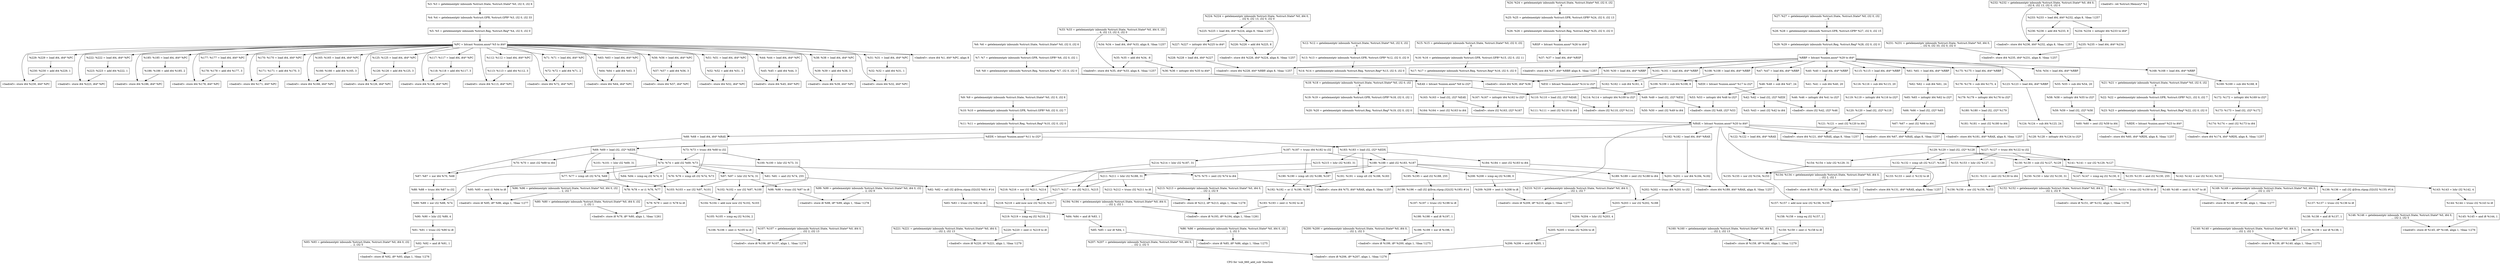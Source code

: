 digraph "CFG for 'sub_660_add_sub' function" {
	label="CFG for 'sub_660_add_sub' function";

	Node0x55a4aff61e18 [shape=record,label="{%3:  %3 = getelementptr inbounds %struct.State, %struct.State* %0, i32 0, i32 6}"];
	Node0x55a4aff61e18 -> Node0x55a4aff61eb8;
	Node0x55a4aff61eb8 [shape=record,label="{%4:  %4 = getelementptr inbounds %struct.GPR, %struct.GPR* %3, i32 0, i32 33}"];
	Node0x55a4aff61eb8 -> Node0x55a4aff61fa8;
	Node0x55a4aff61fa8 [shape=record,label="{%5:  %5 = getelementptr inbounds %struct.Reg, %struct.Reg* %4, i32 0, i32 0}"];
	Node0x55a4aff61fa8 -> Node0x55a4aff61d88;
	Node0x55a4aff61d88 [shape=record,label="{  %PC = bitcast %union.anon* %5 to i64*}"];
	Node0x55a4aff61d88 -> Node0x55a4aff76820;
	Node0x55a4aff61d88 -> Node0x55a4aff76728;
	Node0x55a4aff61d88 -> Node0x55a4aff76330;
	Node0x55a4aff61d88 -> Node0x55a4aff76238;
	Node0x55a4aff61d88 -> Node0x55a4aff74790;
	Node0x55a4aff61d88 -> Node0x55a4aff74698;
	Node0x55a4aff61d88 -> Node0x55a4aff74370;
	Node0x55a4aff61d88 -> Node0x55a4aff74278;
	Node0x55a4aff61d88 -> Node0x55a4aff73f90;
	Node0x55a4aff61d88 -> Node0x55a4aff73e98;
	Node0x55a4aff61d88 -> Node0x55a4aff73c70;
	Node0x55a4aff61d88 -> Node0x55a4aff73b78;
	Node0x55a4aff61d88 -> Node0x55a4aff72020;
	Node0x55a4aff61d88 -> Node0x55a4aff71f28;
	Node0x55a4aff61d88 -> Node0x55a4aff71be0;
	Node0x55a4aff61d88 -> Node0x55a4aff71ae8;
	Node0x55a4aff61d88 -> Node0x55a4aff718c0;
	Node0x55a4aff61d88 -> Node0x55a4aff717c8;
	Node0x55a4aff61d88 -> Node0x55a4aff6fff0;
	Node0x55a4aff61d88 -> Node0x55a4aff6fef8;
	Node0x55a4aff61d88 -> Node0x55a4aff6e500;
	Node0x55a4aff61d88 -> Node0x55a4aff6f8c8;
	Node0x55a4aff61d88 -> Node0x55a4aff6f5e0;
	Node0x55a4aff61d88 -> Node0x55a4aff6f4e8;
	Node0x55a4aff61d88 -> Node0x55a4aff6f2c0;
	Node0x55a4aff61d88 -> Node0x55a4aff6f1c8;
	Node0x55a4aff61d88 -> Node0x55a4aff6eea0;
	Node0x55a4aff61d88 -> Node0x55a4aff6eda8;
	Node0x55a4aff61d88 -> Node0x55a4aff6eb20;
	Node0x55a4aff61d88 -> Node0x55a4aff6ea28;
	Node0x55a4aff61d88 -> Node0x55a4aff6d8f0;
	Node0x55a4aff61d88 -> Node0x55a4aff6e408;
	Node0x55a4aff61d88 -> Node0x55a4aff62030;
	Node0x55a4aff62030 [shape=record,label="{\<badref\>:  store i64 %1, i64* %PC, align 8}"];
	Node0x55a4aff620c8 [shape=record,label="{%6:  %6 = getelementptr inbounds %struct.State, %struct.State* %0, i32 0, i32 6}"];
	Node0x55a4aff620c8 -> Node0x55a4aff62168;
	Node0x55a4aff62168 [shape=record,label="{%7:  %7 = getelementptr inbounds %struct.GPR, %struct.GPR* %6, i32 0, i32 1}"];
	Node0x55a4aff62168 -> Node0x55a4aff62208;
	Node0x55a4aff62208 [shape=record,label="{%8:  %8 = getelementptr inbounds %struct.Reg, %struct.Reg* %7, i32 0, i32 0}"];
	Node0x55a4aff62208 -> Node0x55a4aff62308;
	Node0x55a4aff62308 [shape=record,label="{  %EAX = bitcast %union.anon* %8 to i32*}"];
	Node0x55a4aff62308 -> Node0x55a4aff73ab8;
	Node0x55a4aff62308 -> Node0x55a4aff71708;
	Node0x55a4aff62398 [shape=record,label="{%9:  %9 = getelementptr inbounds %struct.State, %struct.State* %0, i32 0, i32 6}"];
	Node0x55a4aff62398 -> Node0x55a4aff62438;
	Node0x55a4aff62438 [shape=record,label="{%10:  %10 = getelementptr inbounds %struct.GPR, %struct.GPR* %9, i32 0, i32 7}"];
	Node0x55a4aff62438 -> Node0x55a4aff624d8;
	Node0x55a4aff624d8 [shape=record,label="{%11:  %11 = getelementptr inbounds %struct.Reg, %struct.Reg* %10, i32 0, i32 0}"];
	Node0x55a4aff624d8 -> Node0x55a4aff62548;
	Node0x55a4aff62548 [shape=record,label="{  %EDX = bitcast %union.anon* %11 to i32*}"];
	Node0x55a4aff62548 -> Node0x55a4aff745d8;
	Node0x55a4aff62548 -> Node0x55a4aff6fe38;
	Node0x55a4aff625f8 [shape=record,label="{%12:  %12 = getelementptr inbounds %struct.State, %struct.State* %0, i32 0, i32\l... 6}"];
	Node0x55a4aff625f8 -> Node0x55a4aff62698;
	Node0x55a4aff62698 [shape=record,label="{%13:  %13 = getelementptr inbounds %struct.GPR, %struct.GPR* %12, i32 0, i32 9}"];
	Node0x55a4aff62698 -> Node0x55a4aff62738;
	Node0x55a4aff62738 [shape=record,label="{%14:  %14 = getelementptr inbounds %struct.Reg, %struct.Reg* %13, i32 0, i32 0}"];
	Node0x55a4aff62738 -> Node0x55a4aff627a8;
	Node0x55a4aff627a8 [shape=record,label="{  %ESI = bitcast %union.anon* %14 to i32*}"];
	Node0x55a4aff627a8 -> Node0x55a4aff6f108;
	Node0x55a4aff62858 [shape=record,label="{%15:  %15 = getelementptr inbounds %struct.State, %struct.State* %0, i32 0, i32\l... 6}"];
	Node0x55a4aff62858 -> Node0x55a4aff628f8;
	Node0x55a4aff628f8 [shape=record,label="{%16:  %16 = getelementptr inbounds %struct.GPR, %struct.GPR* %15, i32 0, i32 11}"];
	Node0x55a4aff628f8 -> Node0x55a4aff6da18;
	Node0x55a4aff6da18 [shape=record,label="{%17:  %17 = getelementptr inbounds %struct.Reg, %struct.Reg* %16, i32 0, i32 0}"];
	Node0x55a4aff6da18 -> Node0x55a4aff62968;
	Node0x55a4aff62968 [shape=record,label="{  %EDI = bitcast %union.anon* %17 to i32*}"];
	Node0x55a4aff62968 -> Node0x55a4aff6ece8;
	Node0x55a4aff6dab8 [shape=record,label="{%18:  %18 = getelementptr inbounds %struct.State, %struct.State* %0, i32 0, i32\l... 6}"];
	Node0x55a4aff6dab8 -> Node0x55a4aff6db58;
	Node0x55a4aff6db58 [shape=record,label="{%19:  %19 = getelementptr inbounds %struct.GPR, %struct.GPR* %18, i32 0, i32 1}"];
	Node0x55a4aff6db58 -> Node0x55a4aff6dbf8;
	Node0x55a4aff6dbf8 [shape=record,label="{%20:  %20 = getelementptr inbounds %struct.Reg, %struct.Reg* %19, i32 0, i32 0}"];
	Node0x55a4aff6dbf8 -> Node0x55a4aff62298;
	Node0x55a4aff62298 [shape=record,label="{  %RAX = bitcast %union.anon* %20 to i64*}"];
	Node0x55a4aff62298 -> Node0x55a4aff74950;
	Node0x55a4aff62298 -> Node0x55a4aff74578;
	Node0x55a4aff62298 -> Node0x55a4aff74510;
	Node0x55a4aff62298 -> Node0x55a4aff6fb00;
	Node0x55a4aff62298 -> Node0x55a4aff71de8;
	Node0x55a4aff62298 -> Node0x55a4aff71d80;
	Node0x55a4aff62298 -> Node0x55a4aff701b0;
	Node0x55a4aff62298 -> Node0x55a4aff6e688;
	Node0x55a4aff62298 -> Node0x55a4aff6fdd0;
	Node0x55a4aff6dcb8 [shape=record,label="{%21:  %21 = getelementptr inbounds %struct.State, %struct.State* %0, i32 0, i32\l... 6}"];
	Node0x55a4aff6dcb8 -> Node0x55a4aff6dd58;
	Node0x55a4aff6dd58 [shape=record,label="{%22:  %22 = getelementptr inbounds %struct.GPR, %struct.GPR* %21, i32 0, i32 7}"];
	Node0x55a4aff6dd58 -> Node0x55a4aff6ddf8;
	Node0x55a4aff6ddf8 [shape=record,label="{%23:  %23 = getelementptr inbounds %struct.Reg, %struct.Reg* %22, i32 0, i32 0}"];
	Node0x55a4aff6ddf8 -> Node0x55a4aff6de68;
	Node0x55a4aff6de68 [shape=record,label="{  %RDX = bitcast %union.anon* %23 to i64*}"];
	Node0x55a4aff6de68 -> Node0x55a4aff74130;
	Node0x55a4aff6de68 -> Node0x55a4aff6f780;
	Node0x55a4aff6df18 [shape=record,label="{%24:  %24 = getelementptr inbounds %struct.State, %struct.State* %0, i32 0, i32\l... 6}"];
	Node0x55a4aff6df18 -> Node0x55a4aff6dfb8;
	Node0x55a4aff6dfb8 [shape=record,label="{%25:  %25 = getelementptr inbounds %struct.GPR, %struct.GPR* %24, i32 0, i32 13}"];
	Node0x55a4aff6dfb8 -> Node0x55a4aff6e058;
	Node0x55a4aff6e058 [shape=record,label="{%26:  %26 = getelementptr inbounds %struct.Reg, %struct.Reg* %25, i32 0, i32 0}"];
	Node0x55a4aff6e058 -> Node0x55a4aff6e0c8;
	Node0x55a4aff6e0c8 [shape=record,label="{  %RSP = bitcast %union.anon* %26 to i64*}"];
	Node0x55a4aff6e0c8 -> Node0x55a4aff6e9c8;
	Node0x55a4aff6e178 [shape=record,label="{%27:  %27 = getelementptr inbounds %struct.State, %struct.State* %0, i32 0, i32\l... 6}"];
	Node0x55a4aff6e178 -> Node0x55a4aff6e218;
	Node0x55a4aff6e218 [shape=record,label="{%28:  %28 = getelementptr inbounds %struct.GPR, %struct.GPR* %27, i32 0, i32 15}"];
	Node0x55a4aff6e218 -> Node0x55a4aff6e2b8;
	Node0x55a4aff6e2b8 [shape=record,label="{%29:  %29 = getelementptr inbounds %struct.Reg, %struct.Reg* %28, i32 0, i32 0}"];
	Node0x55a4aff6e2b8 -> Node0x55a4aff6e328;
	Node0x55a4aff6e328 [shape=record,label="{  %RBP = bitcast %union.anon* %29 to i64*}"];
	Node0x55a4aff6e328 -> Node0x55a4aff76640;
	Node0x55a4aff6e328 -> Node0x55a4aff74198;
	Node0x55a4aff6e328 -> Node0x55a4aff73db8;
	Node0x55a4aff6e328 -> Node0x55a4aff739d8;
	Node0x55a4aff6e328 -> Node0x55a4aff71e48;
	Node0x55a4aff6e328 -> Node0x55a4aff71a08;
	Node0x55a4aff6e328 -> Node0x55a4aff71628;
	Node0x55a4aff6e328 -> Node0x55a4aff6f7e8;
	Node0x55a4aff6e328 -> Node0x55a4aff6f408;
	Node0x55a4aff6e328 -> Node0x55a4aff6efe8;
	Node0x55a4aff6e328 -> Node0x55a4aff6ec08;
	Node0x55a4aff6e328 -> Node0x55a4aff6eba0;
	Node0x55a4aff6e328 -> Node0x55a4aff6e3a8;
	Node0x55a4aff6e3a8 [shape=record,label="{%30:  %30 = load i64, i64* %RBP}"];
	Node0x55a4aff6e3a8 -> Node0x55a4aff6e8e0;
	Node0x55a4aff6e408 [shape=record,label="{%31:  %31 = load i64, i64* %PC}"];
	Node0x55a4aff6e408 -> Node0x55a4aff6e480;
	Node0x55a4aff6e480 [shape=record,label="{%32:  %32 = add i64 %31, 1}"];
	Node0x55a4aff6e480 -> Node0x55a4aff6d8f0;
	Node0x55a4aff6d8f0 [shape=record,label="{\<badref\>:  store i64 %32, i64* %PC}"];
	Node0x55a4aff6e770 [shape=record,label="{%33:  %33 = getelementptr inbounds %struct.State, %struct.State* %0, i64 0, i32\l... 6, i32 13, i32 0, i32 0}"];
	Node0x55a4aff6e770 -> Node0x55a4aff6e960;
	Node0x55a4aff6e770 -> Node0x55a4aff6d958;
	Node0x55a4aff6d958 [shape=record,label="{%34:  %34 = load i64, i64* %33, align 8, !tbaa !1257}"];
	Node0x55a4aff6d958 -> Node0x55a4aff6e800;
	Node0x55a4aff6e800 [shape=record,label="{%35:  %35 = add i64 %34, -8}"];
	Node0x55a4aff6e800 -> Node0x55a4aff6e960;
	Node0x55a4aff6e800 -> Node0x55a4aff6e868;
	Node0x55a4aff6e868 [shape=record,label="{%36:  %36 = inttoptr i64 %35 to i64*}"];
	Node0x55a4aff6e868 -> Node0x55a4aff6e8e0;
	Node0x55a4aff6e8e0 [shape=record,label="{\<badref\>:  store i64 %30, i64* %36}"];
	Node0x55a4aff6e960 [shape=record,label="{\<badref\>:  store i64 %35, i64* %33, align 8, !tbaa !1257}"];
	Node0x55a4aff6e9c8 [shape=record,label="{%37:  %37 = load i64, i64* %RSP}"];
	Node0x55a4aff6e9c8 -> Node0x55a4aff6eba0;
	Node0x55a4aff6ea28 [shape=record,label="{%38:  %38 = load i64, i64* %PC}"];
	Node0x55a4aff6ea28 -> Node0x55a4aff6eaa0;
	Node0x55a4aff6eaa0 [shape=record,label="{%39:  %39 = add i64 %38, 3}"];
	Node0x55a4aff6eaa0 -> Node0x55a4aff6eb20;
	Node0x55a4aff6eb20 [shape=record,label="{\<badref\>:  store i64 %39, i64* %PC}"];
	Node0x55a4aff6eba0 [shape=record,label="{\<badref\>:  store i64 %37, i64* %RBP, align 8, !tbaa !1257}"];
	Node0x55a4aff6ec08 [shape=record,label="{%40:  %40 = load i64, i64* %RBP}"];
	Node0x55a4aff6ec08 -> Node0x55a4aff6ec80;
	Node0x55a4aff6ec80 [shape=record,label="{%41:  %41 = sub i64 %40, 20}"];
	Node0x55a4aff6ec80 -> Node0x55a4aff6ef08;
	Node0x55a4aff6ece8 [shape=record,label="{%42:  %42 = load i32, i32* %EDI}"];
	Node0x55a4aff6ece8 -> Node0x55a4aff6ef80;
	Node0x55a4aff6ece8 -> Node0x55a4aff6ed48;
	Node0x55a4aff6ed48 [shape=record,label="{%43:  %43 = zext i32 %42 to i64}"];
	Node0x55a4aff6eda8 [shape=record,label="{%44:  %44 = load i64, i64* %PC}"];
	Node0x55a4aff6eda8 -> Node0x55a4aff6ee20;
	Node0x55a4aff6ee20 [shape=record,label="{%45:  %45 = add i64 %44, 3}"];
	Node0x55a4aff6ee20 -> Node0x55a4aff6eea0;
	Node0x55a4aff6eea0 [shape=record,label="{\<badref\>:  store i64 %45, i64* %PC}"];
	Node0x55a4aff6ef08 [shape=record,label="{%46:  %46 = inttoptr i64 %41 to i32*}"];
	Node0x55a4aff6ef08 -> Node0x55a4aff6ef80;
	Node0x55a4aff6ef80 [shape=record,label="{\<badref\>:  store i32 %42, i32* %46}"];
	Node0x55a4aff6efe8 [shape=record,label="{%47:  %47 = load i64, i64* %RBP}"];
	Node0x55a4aff6efe8 -> Node0x55a4aff6f0a0;
	Node0x55a4aff6f0a0 [shape=record,label="{%48:  %48 = sub i64 %47, 24}"];
	Node0x55a4aff6f0a0 -> Node0x55a4aff6f328;
	Node0x55a4aff6f108 [shape=record,label="{%49:  %49 = load i32, i32* %ESI}"];
	Node0x55a4aff6f108 -> Node0x55a4aff6f3a0;
	Node0x55a4aff6f108 -> Node0x55a4aff6f168;
	Node0x55a4aff6f168 [shape=record,label="{%50:  %50 = zext i32 %49 to i64}"];
	Node0x55a4aff6f1c8 [shape=record,label="{%51:  %51 = load i64, i64* %PC}"];
	Node0x55a4aff6f1c8 -> Node0x55a4aff6f240;
	Node0x55a4aff6f240 [shape=record,label="{%52:  %52 = add i64 %51, 3}"];
	Node0x55a4aff6f240 -> Node0x55a4aff6f2c0;
	Node0x55a4aff6f2c0 [shape=record,label="{\<badref\>:  store i64 %52, i64* %PC}"];
	Node0x55a4aff6f328 [shape=record,label="{%53:  %53 = inttoptr i64 %48 to i32*}"];
	Node0x55a4aff6f328 -> Node0x55a4aff6f3a0;
	Node0x55a4aff6f3a0 [shape=record,label="{\<badref\>:  store i32 %49, i32* %53}"];
	Node0x55a4aff6f408 [shape=record,label="{%54:  %54 = load i64, i64* %RBP}"];
	Node0x55a4aff6f408 -> Node0x55a4aff6f480;
	Node0x55a4aff6f480 [shape=record,label="{%55:  %55 = sub i64 %54, 20}"];
	Node0x55a4aff6f480 -> Node0x55a4aff6f648;
	Node0x55a4aff6f4e8 [shape=record,label="{%56:  %56 = load i64, i64* %PC}"];
	Node0x55a4aff6f4e8 -> Node0x55a4aff6f560;
	Node0x55a4aff6f560 [shape=record,label="{%57:  %57 = add i64 %56, 3}"];
	Node0x55a4aff6f560 -> Node0x55a4aff6f5e0;
	Node0x55a4aff6f5e0 [shape=record,label="{\<badref\>:  store i64 %57, i64* %PC}"];
	Node0x55a4aff6f648 [shape=record,label="{%58:  %58 = inttoptr i64 %55 to i32*}"];
	Node0x55a4aff6f648 -> Node0x55a4aff6f6a8;
	Node0x55a4aff6f6a8 [shape=record,label="{%59:  %59 = load i32, i32* %58}"];
	Node0x55a4aff6f6a8 -> Node0x55a4aff6f708;
	Node0x55a4aff6f708 [shape=record,label="{%60:  %60 = zext i32 %59 to i64}"];
	Node0x55a4aff6f708 -> Node0x55a4aff6f780;
	Node0x55a4aff6f780 [shape=record,label="{\<badref\>:  store i64 %60, i64* %RDX, align 8, !tbaa !1257}"];
	Node0x55a4aff6f7e8 [shape=record,label="{%61:  %61 = load i64, i64* %RBP}"];
	Node0x55a4aff6f7e8 -> Node0x55a4aff6f860;
	Node0x55a4aff6f860 [shape=record,label="{%62:  %62 = sub i64 %61, 24}"];
	Node0x55a4aff6f860 -> Node0x55a4aff6e568;
	Node0x55a4aff6f8c8 [shape=record,label="{%63:  %63 = load i64, i64* %PC}"];
	Node0x55a4aff6f8c8 -> Node0x55a4aff6f940;
	Node0x55a4aff6f940 [shape=record,label="{%64:  %64 = add i64 %63, 3}"];
	Node0x55a4aff6f940 -> Node0x55a4aff6e500;
	Node0x55a4aff6e500 [shape=record,label="{\<badref\>:  store i64 %64, i64* %PC}"];
	Node0x55a4aff6e568 [shape=record,label="{%65:  %65 = inttoptr i64 %62 to i32*}"];
	Node0x55a4aff6e568 -> Node0x55a4aff6e5c8;
	Node0x55a4aff6e5c8 [shape=record,label="{%66:  %66 = load i32, i32* %65}"];
	Node0x55a4aff6e5c8 -> Node0x55a4aff6e628;
	Node0x55a4aff6e628 [shape=record,label="{%67:  %67 = zext i32 %66 to i64}"];
	Node0x55a4aff6e628 -> Node0x55a4aff6fdd0;
	Node0x55a4aff6fdd0 [shape=record,label="{\<badref\>:  store i64 %67, i64* %RAX, align 8, !tbaa !1257}"];
	Node0x55a4aff6e688 [shape=record,label="{%68:  %68 = load i64, i64* %RAX}"];
	Node0x55a4aff6e688 -> Node0x55a4aff70920;
	Node0x55a4aff6e688 -> Node0x55a4aff70058;
	Node0x55a4aff6fe38 [shape=record,label="{%69:  %69 = load i32, i32* %EDX}"];
	Node0x55a4aff6fe38 -> Node0x55a4aff71220;
	Node0x55a4aff6fe38 -> Node0x55a4aff702b0;
	Node0x55a4aff6fe38 -> Node0x55a4aff700d0;
	Node0x55a4aff6fe38 -> Node0x55a4aff6fe98;
	Node0x55a4aff6fe98 [shape=record,label="{%70:  %70 = zext i32 %69 to i64}"];
	Node0x55a4aff6fe98 -> Node0x55a4aff70920;
	Node0x55a4aff6fef8 [shape=record,label="{%71:  %71 = load i64, i64* %PC}"];
	Node0x55a4aff6fef8 -> Node0x55a4aff6ff70;
	Node0x55a4aff6ff70 [shape=record,label="{%72:  %72 = add i64 %71, 2}"];
	Node0x55a4aff6ff70 -> Node0x55a4aff6fff0;
	Node0x55a4aff6fff0 [shape=record,label="{\<badref\>:  store i64 %72, i64* %PC}"];
	Node0x55a4aff70058 [shape=record,label="{%73:  %73 = trunc i64 %68 to i32}"];
	Node0x55a4aff70058 -> Node0x55a4aff711a0;
	Node0x55a4aff70058 -> Node0x55a4aff70230;
	Node0x55a4aff70058 -> Node0x55a4aff700d0;
	Node0x55a4aff700d0 [shape=record,label="{%74:  %74 = add i32 %69, %73}"];
	Node0x55a4aff700d0 -> Node0x55a4aff70f80;
	Node0x55a4aff700d0 -> Node0x55a4aff70d60;
	Node0x55a4aff700d0 -> Node0x55a4aff70a00;
	Node0x55a4aff700d0 -> Node0x55a4aff70550;
	Node0x55a4aff700d0 -> Node0x55a4aff702b0;
	Node0x55a4aff700d0 -> Node0x55a4aff70230;
	Node0x55a4aff700d0 -> Node0x55a4aff70138;
	Node0x55a4aff70138 [shape=record,label="{%75:  %75 = zext i32 %74 to i64}"];
	Node0x55a4aff70138 -> Node0x55a4aff701b0;
	Node0x55a4aff701b0 [shape=record,label="{\<badref\>:  store i64 %75, i64* %RAX, align 8, !tbaa !1257}"];
	Node0x55a4aff70230 [shape=record,label="{%76:  %76 = icmp ult i32 %74, %73}"];
	Node0x55a4aff70230 -> Node0x55a4aff70330;
	Node0x55a4aff702b0 [shape=record,label="{%77:  %77 = icmp ult i32 %74, %69}"];
	Node0x55a4aff702b0 -> Node0x55a4aff70330;
	Node0x55a4aff70330 [shape=record,label="{%78:  %78 = or i1 %76, %77}"];
	Node0x55a4aff70330 -> Node0x55a4aff70398;
	Node0x55a4aff70398 [shape=record,label="{%79:  %79 = zext i1 %78 to i8}"];
	Node0x55a4aff70398 -> Node0x55a4aff704d0;
	Node0x55a4aff70440 [shape=record,label="{%80:  %80 = getelementptr inbounds %struct.State, %struct.State* %0, i64 0, i32\l... 2, i32 1}"];
	Node0x55a4aff70440 -> Node0x55a4aff704d0;
	Node0x55a4aff704d0 [shape=record,label="{\<badref\>:  store i8 %79, i8* %80, align 1, !tbaa !1261}"];
	Node0x55a4aff70550 [shape=record,label="{%81:  %81 = and i32 %74, 255}"];
	Node0x55a4aff70550 -> Node0x55a4aff705d0;
	Node0x55a4aff705d0 [shape=record,label="{%82:  %82 = call i32 @llvm.ctpop.i32(i32 %81) #14}"];
	Node0x55a4aff705d0 -> Node0x55a4aff70668;
	Node0x55a4aff70668 [shape=record,label="{%83:  %83 = trunc i32 %82 to i8}"];
	Node0x55a4aff70668 -> Node0x55a4aff706e0;
	Node0x55a4aff706e0 [shape=record,label="{%84:  %84 = and i8 %83, 1}"];
	Node0x55a4aff706e0 -> Node0x55a4aff70760;
	Node0x55a4aff70760 [shape=record,label="{%85:  %85 = xor i8 %84, 1}"];
	Node0x55a4aff70760 -> Node0x55a4aff708a0;
	Node0x55a4aff70810 [shape=record,label="{%86:  %86 = getelementptr inbounds %struct.State, %struct.State* %0, i64 0, i32\l... 2, i32 3}"];
	Node0x55a4aff70810 -> Node0x55a4aff708a0;
	Node0x55a4aff708a0 [shape=record,label="{\<badref\>:  store i8 %85, i8* %86, align 1, !tbaa !1275}"];
	Node0x55a4aff70920 [shape=record,label="{%87:  %87 = xor i64 %70, %68}"];
	Node0x55a4aff70920 -> Node0x55a4aff70988;
	Node0x55a4aff70988 [shape=record,label="{%88:  %88 = trunc i64 %87 to i32}"];
	Node0x55a4aff70988 -> Node0x55a4aff70a00;
	Node0x55a4aff70a00 [shape=record,label="{%89:  %89 = xor i32 %88, %74}"];
	Node0x55a4aff70a00 -> Node0x55a4aff70ac0;
	Node0x55a4aff70ac0 [shape=record,label="{%90:  %90 = lshr i32 %89, 4}"];
	Node0x55a4aff70ac0 -> Node0x55a4aff70b28;
	Node0x55a4aff70b28 [shape=record,label="{%91:  %91 = trunc i32 %90 to i8}"];
	Node0x55a4aff70b28 -> Node0x55a4aff70ba0;
	Node0x55a4aff70ba0 [shape=record,label="{%92:  %92 = and i8 %91, 1}"];
	Node0x55a4aff70ba0 -> Node0x55a4aff70ce0;
	Node0x55a4aff70c50 [shape=record,label="{%93:  %93 = getelementptr inbounds %struct.State, %struct.State* %0, i64 0, i32\l... 2, i32 5}"];
	Node0x55a4aff70c50 -> Node0x55a4aff70ce0;
	Node0x55a4aff70ce0 [shape=record,label="{\<badref\>:  store i8 %92, i8* %93, align 1, !tbaa !1276}"];
	Node0x55a4aff70d60 [shape=record,label="{%94:  %94 = icmp eq i32 %74, 0}"];
	Node0x55a4aff70d60 -> Node0x55a4aff70dc8;
	Node0x55a4aff70dc8 [shape=record,label="{%95:  %95 = zext i1 %94 to i8}"];
	Node0x55a4aff70dc8 -> Node0x55a4aff70f00;
	Node0x55a4aff70e70 [shape=record,label="{%96:  %96 = getelementptr inbounds %struct.State, %struct.State* %0, i64 0, i32\l... 2, i32 7}"];
	Node0x55a4aff70e70 -> Node0x55a4aff70f00;
	Node0x55a4aff70f00 [shape=record,label="{\<badref\>:  store i8 %95, i8* %96, align 1, !tbaa !1277}"];
	Node0x55a4aff70f80 [shape=record,label="{%97:  %97 = lshr i32 %74, 31}"];
	Node0x55a4aff70f80 -> Node0x55a4aff71320;
	Node0x55a4aff70f80 -> Node0x55a4aff712a0;
	Node0x55a4aff70f80 -> Node0x55a4aff70fe8;
	Node0x55a4aff70fe8 [shape=record,label="{%98:  %98 = trunc i32 %97 to i8}"];
	Node0x55a4aff70fe8 -> Node0x55a4aff71120;
	Node0x55a4aff71090 [shape=record,label="{%99:  %99 = getelementptr inbounds %struct.State, %struct.State* %0, i64 0, i32\l... 2, i32 9}"];
	Node0x55a4aff71090 -> Node0x55a4aff71120;
	Node0x55a4aff71120 [shape=record,label="{\<badref\>:  store i8 %98, i8* %99, align 1, !tbaa !1278}"];
	Node0x55a4aff711a0 [shape=record,label="{%100:  %100 = lshr i32 %73, 31}"];
	Node0x55a4aff711a0 -> Node0x55a4aff712a0;
	Node0x55a4aff71220 [shape=record,label="{%101:  %101 = lshr i32 %69, 31}"];
	Node0x55a4aff71220 -> Node0x55a4aff71320;
	Node0x55a4aff712a0 [shape=record,label="{%102:  %102 = xor i32 %97, %100}"];
	Node0x55a4aff712a0 -> Node0x55a4aff713a0;
	Node0x55a4aff71320 [shape=record,label="{%103:  %103 = xor i32 %97, %101}"];
	Node0x55a4aff71320 -> Node0x55a4aff713a0;
	Node0x55a4aff713a0 [shape=record,label="{%104:  %104 = add nuw nsw i32 %102, %103}"];
	Node0x55a4aff713a0 -> Node0x55a4aff71420;
	Node0x55a4aff71420 [shape=record,label="{%105:  %105 = icmp eq i32 %104, 2}"];
	Node0x55a4aff71420 -> Node0x55a4aff71488;
	Node0x55a4aff71488 [shape=record,label="{%106:  %106 = zext i1 %105 to i8}"];
	Node0x55a4aff71488 -> Node0x55a4aff715c0;
	Node0x55a4aff71530 [shape=record,label="{%107:  %107 = getelementptr inbounds %struct.State, %struct.State* %0, i64 0,\l... i32 2, i32 13}"];
	Node0x55a4aff71530 -> Node0x55a4aff715c0;
	Node0x55a4aff715c0 [shape=record,label="{\<badref\>:  store i8 %106, i8* %107, align 1, !tbaa !1279}"];
	Node0x55a4aff71628 [shape=record,label="{%108:  %108 = load i64, i64* %RBP}"];
	Node0x55a4aff71628 -> Node0x55a4aff716a0;
	Node0x55a4aff716a0 [shape=record,label="{%109:  %109 = sub i64 %108, 8}"];
	Node0x55a4aff716a0 -> Node0x55a4aff71928;
	Node0x55a4aff71708 [shape=record,label="{%110:  %110 = load i32, i32* %EAX}"];
	Node0x55a4aff71708 -> Node0x55a4aff719a0;
	Node0x55a4aff71708 -> Node0x55a4aff71768;
	Node0x55a4aff71768 [shape=record,label="{%111:  %111 = zext i32 %110 to i64}"];
	Node0x55a4aff717c8 [shape=record,label="{%112:  %112 = load i64, i64* %PC}"];
	Node0x55a4aff717c8 -> Node0x55a4aff71840;
	Node0x55a4aff71840 [shape=record,label="{%113:  %113 = add i64 %112, 3}"];
	Node0x55a4aff71840 -> Node0x55a4aff718c0;
	Node0x55a4aff718c0 [shape=record,label="{\<badref\>:  store i64 %113, i64* %PC}"];
	Node0x55a4aff71928 [shape=record,label="{%114:  %114 = inttoptr i64 %109 to i32*}"];
	Node0x55a4aff71928 -> Node0x55a4aff719a0;
	Node0x55a4aff719a0 [shape=record,label="{\<badref\>:  store i32 %110, i32* %114}"];
	Node0x55a4aff71a08 [shape=record,label="{%115:  %115 = load i64, i64* %RBP}"];
	Node0x55a4aff71a08 -> Node0x55a4aff71a80;
	Node0x55a4aff71a80 [shape=record,label="{%116:  %116 = sub i64 %115, 20}"];
	Node0x55a4aff71a80 -> Node0x55a4aff71c48;
	Node0x55a4aff71ae8 [shape=record,label="{%117:  %117 = load i64, i64* %PC}"];
	Node0x55a4aff71ae8 -> Node0x55a4aff71b60;
	Node0x55a4aff71b60 [shape=record,label="{%118:  %118 = add i64 %117, 3}"];
	Node0x55a4aff71b60 -> Node0x55a4aff71be0;
	Node0x55a4aff71be0 [shape=record,label="{\<badref\>:  store i64 %118, i64* %PC}"];
	Node0x55a4aff71c48 [shape=record,label="{%119:  %119 = inttoptr i64 %116 to i32*}"];
	Node0x55a4aff71c48 -> Node0x55a4aff71ca8;
	Node0x55a4aff71ca8 [shape=record,label="{%120:  %120 = load i32, i32* %119}"];
	Node0x55a4aff71ca8 -> Node0x55a4aff71d08;
	Node0x55a4aff71d08 [shape=record,label="{%121:  %121 = zext i32 %120 to i64}"];
	Node0x55a4aff71d08 -> Node0x55a4aff71d80;
	Node0x55a4aff71d80 [shape=record,label="{\<badref\>:  store i64 %121, i64* %RAX, align 8, !tbaa !1257}"];
	Node0x55a4aff71de8 [shape=record,label="{%122:  %122 = load i64, i64* %RAX}"];
	Node0x55a4aff71de8 -> Node0x55a4aff72088;
	Node0x55a4aff71e48 [shape=record,label="{%123:  %123 = load i64, i64* %RBP}"];
	Node0x55a4aff71e48 -> Node0x55a4aff71ec0;
	Node0x55a4aff71ec0 [shape=record,label="{%124:  %124 = sub i64 %123, 24}"];
	Node0x55a4aff71ec0 -> Node0x55a4aff720e8;
	Node0x55a4aff71f28 [shape=record,label="{%125:  %125 = load i64, i64* %PC}"];
	Node0x55a4aff71f28 -> Node0x55a4aff71fa0;
	Node0x55a4aff71fa0 [shape=record,label="{%126:  %126 = add i64 %125, 3}"];
	Node0x55a4aff71fa0 -> Node0x55a4aff72020;
	Node0x55a4aff72020 [shape=record,label="{\<badref\>:  store i64 %126, i64* %PC}"];
	Node0x55a4aff72088 [shape=record,label="{%127:  %127 = trunc i64 %122 to i32}"];
	Node0x55a4aff72088 -> Node0x55a4aff73550;
	Node0x55a4aff72088 -> Node0x55a4aff72d70;
	Node0x55a4aff72088 -> Node0x55a4aff6fb80;
	Node0x55a4aff72088 -> Node0x55a4aff6fa20;
	Node0x55a4aff720e8 [shape=record,label="{%128:  %128 = inttoptr i64 %124 to i32*}"];
	Node0x55a4aff720e8 -> Node0x55a4aff6f9a8;
	Node0x55a4aff6f9a8 [shape=record,label="{%129:  %129 = load i32, i32* %128}"];
	Node0x55a4aff6f9a8 -> Node0x55a4aff735d0;
	Node0x55a4aff6f9a8 -> Node0x55a4aff72d70;
	Node0x55a4aff6f9a8 -> Node0x55a4aff6fb80;
	Node0x55a4aff6f9a8 -> Node0x55a4aff6fa20;
	Node0x55a4aff6fa20 [shape=record,label="{%130:  %130 = sub i32 %127, %129}"];
	Node0x55a4aff6fa20 -> Node0x55a4aff73330;
	Node0x55a4aff6fa20 -> Node0x55a4aff73110;
	Node0x55a4aff6fa20 -> Node0x55a4aff72df0;
	Node0x55a4aff6fa20 -> Node0x55a4aff72970;
	Node0x55a4aff6fa20 -> Node0x55a4aff6fa88;
	Node0x55a4aff6fa88 [shape=record,label="{%131:  %131 = zext i32 %130 to i64}"];
	Node0x55a4aff6fa88 -> Node0x55a4aff6fb00;
	Node0x55a4aff6fb00 [shape=record,label="{\<badref\>:  store i64 %131, i64* %RAX, align 8, !tbaa !1257}"];
	Node0x55a4aff6fb80 [shape=record,label="{%132:  %132 = icmp ult i32 %127, %129}"];
	Node0x55a4aff6fb80 -> Node0x55a4aff6fbe8;
	Node0x55a4aff6fbe8 [shape=record,label="{%133:  %133 = zext i1 %132 to i8}"];
	Node0x55a4aff6fbe8 -> Node0x55a4aff6fd20;
	Node0x55a4aff6fc90 [shape=record,label="{%134:  %134 = getelementptr inbounds %struct.State, %struct.State* %0, i64 0,\l... i32 2, i32 1}"];
	Node0x55a4aff6fc90 -> Node0x55a4aff6fd20;
	Node0x55a4aff6fd20 [shape=record,label="{\<badref\>:  store i8 %133, i8* %134, align 1, !tbaa !1261}"];
	Node0x55a4aff72970 [shape=record,label="{%135:  %135 = and i32 %130, 255}"];
	Node0x55a4aff72970 -> Node0x55a4aff729f0;
	Node0x55a4aff729f0 [shape=record,label="{%136:  %136 = call i32 @llvm.ctpop.i32(i32 %135) #14}"];
	Node0x55a4aff729f0 -> Node0x55a4aff72ab8;
	Node0x55a4aff72ab8 [shape=record,label="{%137:  %137 = trunc i32 %136 to i8}"];
	Node0x55a4aff72ab8 -> Node0x55a4aff72b30;
	Node0x55a4aff72b30 [shape=record,label="{%138:  %138 = and i8 %137, 1}"];
	Node0x55a4aff72b30 -> Node0x55a4aff72bb0;
	Node0x55a4aff72bb0 [shape=record,label="{%139:  %139 = xor i8 %138, 1}"];
	Node0x55a4aff72bb0 -> Node0x55a4aff72cf0;
	Node0x55a4aff72c60 [shape=record,label="{%140:  %140 = getelementptr inbounds %struct.State, %struct.State* %0, i64 0,\l... i32 2, i32 3}"];
	Node0x55a4aff72c60 -> Node0x55a4aff72cf0;
	Node0x55a4aff72cf0 [shape=record,label="{\<badref\>:  store i8 %139, i8* %140, align 1, !tbaa !1275}"];
	Node0x55a4aff72d70 [shape=record,label="{%141:  %141 = xor i32 %129, %127}"];
	Node0x55a4aff72d70 -> Node0x55a4aff72df0;
	Node0x55a4aff72df0 [shape=record,label="{%142:  %142 = xor i32 %141, %130}"];
	Node0x55a4aff72df0 -> Node0x55a4aff72e70;
	Node0x55a4aff72e70 [shape=record,label="{%143:  %143 = lshr i32 %142, 4}"];
	Node0x55a4aff72e70 -> Node0x55a4aff72ed8;
	Node0x55a4aff72ed8 [shape=record,label="{%144:  %144 = trunc i32 %143 to i8}"];
	Node0x55a4aff72ed8 -> Node0x55a4aff72f50;
	Node0x55a4aff72f50 [shape=record,label="{%145:  %145 = and i8 %144, 1}"];
	Node0x55a4aff72f50 -> Node0x55a4aff73090;
	Node0x55a4aff73000 [shape=record,label="{%146:  %146 = getelementptr inbounds %struct.State, %struct.State* %0, i64 0,\l... i32 2, i32 5}"];
	Node0x55a4aff73000 -> Node0x55a4aff73090;
	Node0x55a4aff73090 [shape=record,label="{\<badref\>:  store i8 %145, i8* %146, align 1, !tbaa !1276}"];
	Node0x55a4aff73110 [shape=record,label="{%147:  %147 = icmp eq i32 %130, 0}"];
	Node0x55a4aff73110 -> Node0x55a4aff73178;
	Node0x55a4aff73178 [shape=record,label="{%148:  %148 = zext i1 %147 to i8}"];
	Node0x55a4aff73178 -> Node0x55a4aff732b0;
	Node0x55a4aff73220 [shape=record,label="{%149:  %149 = getelementptr inbounds %struct.State, %struct.State* %0, i64 0,\l... i32 2, i32 7}"];
	Node0x55a4aff73220 -> Node0x55a4aff732b0;
	Node0x55a4aff732b0 [shape=record,label="{\<badref\>:  store i8 %148, i8* %149, align 1, !tbaa !1277}"];
	Node0x55a4aff73330 [shape=record,label="{%150:  %150 = lshr i32 %130, 31}"];
	Node0x55a4aff73330 -> Node0x55a4aff736d0;
	Node0x55a4aff73330 -> Node0x55a4aff73398;
	Node0x55a4aff73398 [shape=record,label="{%151:  %151 = trunc i32 %150 to i8}"];
	Node0x55a4aff73398 -> Node0x55a4aff734d0;
	Node0x55a4aff73440 [shape=record,label="{%152:  %152 = getelementptr inbounds %struct.State, %struct.State* %0, i64 0,\l... i32 2, i32 9}"];
	Node0x55a4aff73440 -> Node0x55a4aff734d0;
	Node0x55a4aff734d0 [shape=record,label="{\<badref\>:  store i8 %151, i8* %152, align 1, !tbaa !1278}"];
	Node0x55a4aff73550 [shape=record,label="{%153:  %153 = lshr i32 %127, 31}"];
	Node0x55a4aff73550 -> Node0x55a4aff736d0;
	Node0x55a4aff73550 -> Node0x55a4aff73650;
	Node0x55a4aff735d0 [shape=record,label="{%154:  %154 = lshr i32 %129, 31}"];
	Node0x55a4aff735d0 -> Node0x55a4aff73650;
	Node0x55a4aff73650 [shape=record,label="{%155:  %155 = xor i32 %154, %153}"];
	Node0x55a4aff73650 -> Node0x55a4aff73750;
	Node0x55a4aff736d0 [shape=record,label="{%156:  %156 = xor i32 %150, %153}"];
	Node0x55a4aff736d0 -> Node0x55a4aff73750;
	Node0x55a4aff73750 [shape=record,label="{%157:  %157 = add nuw nsw i32 %156, %155}"];
	Node0x55a4aff73750 -> Node0x55a4aff737d0;
	Node0x55a4aff737d0 [shape=record,label="{%158:  %158 = icmp eq i32 %157, 2}"];
	Node0x55a4aff737d0 -> Node0x55a4aff73838;
	Node0x55a4aff73838 [shape=record,label="{%159:  %159 = zext i1 %158 to i8}"];
	Node0x55a4aff73838 -> Node0x55a4aff73970;
	Node0x55a4aff738e0 [shape=record,label="{%160:  %160 = getelementptr inbounds %struct.State, %struct.State* %0, i64 0,\l... i32 2, i32 13}"];
	Node0x55a4aff738e0 -> Node0x55a4aff73970;
	Node0x55a4aff73970 [shape=record,label="{\<badref\>:  store i8 %159, i8* %160, align 1, !tbaa !1279}"];
	Node0x55a4aff739d8 [shape=record,label="{%161:  %161 = load i64, i64* %RBP}"];
	Node0x55a4aff739d8 -> Node0x55a4aff73a50;
	Node0x55a4aff73a50 [shape=record,label="{%162:  %162 = sub i64 %161, 4}"];
	Node0x55a4aff73a50 -> Node0x55a4aff73cd8;
	Node0x55a4aff73ab8 [shape=record,label="{%163:  %163 = load i32, i32* %EAX}"];
	Node0x55a4aff73ab8 -> Node0x55a4aff73d50;
	Node0x55a4aff73ab8 -> Node0x55a4aff73b18;
	Node0x55a4aff73b18 [shape=record,label="{%164:  %164 = zext i32 %163 to i64}"];
	Node0x55a4aff73b78 [shape=record,label="{%165:  %165 = load i64, i64* %PC}"];
	Node0x55a4aff73b78 -> Node0x55a4aff73bf0;
	Node0x55a4aff73bf0 [shape=record,label="{%166:  %166 = add i64 %165, 3}"];
	Node0x55a4aff73bf0 -> Node0x55a4aff73c70;
	Node0x55a4aff73c70 [shape=record,label="{\<badref\>:  store i64 %166, i64* %PC}"];
	Node0x55a4aff73cd8 [shape=record,label="{%167:  %167 = inttoptr i64 %162 to i32*}"];
	Node0x55a4aff73cd8 -> Node0x55a4aff73d50;
	Node0x55a4aff73d50 [shape=record,label="{\<badref\>:  store i32 %163, i32* %167}"];
	Node0x55a4aff73db8 [shape=record,label="{%168:  %168 = load i64, i64* %RBP}"];
	Node0x55a4aff73db8 -> Node0x55a4aff73e30;
	Node0x55a4aff73e30 [shape=record,label="{%169:  %169 = sub i64 %168, 8}"];
	Node0x55a4aff73e30 -> Node0x55a4aff73ff8;
	Node0x55a4aff73e98 [shape=record,label="{%170:  %170 = load i64, i64* %PC}"];
	Node0x55a4aff73e98 -> Node0x55a4aff73f10;
	Node0x55a4aff73f10 [shape=record,label="{%171:  %171 = add i64 %170, 3}"];
	Node0x55a4aff73f10 -> Node0x55a4aff73f90;
	Node0x55a4aff73f90 [shape=record,label="{\<badref\>:  store i64 %171, i64* %PC}"];
	Node0x55a4aff73ff8 [shape=record,label="{%172:  %172 = inttoptr i64 %169 to i32*}"];
	Node0x55a4aff73ff8 -> Node0x55a4aff74058;
	Node0x55a4aff74058 [shape=record,label="{%173:  %173 = load i32, i32* %172}"];
	Node0x55a4aff74058 -> Node0x55a4aff740b8;
	Node0x55a4aff740b8 [shape=record,label="{%174:  %174 = zext i32 %173 to i64}"];
	Node0x55a4aff740b8 -> Node0x55a4aff74130;
	Node0x55a4aff74130 [shape=record,label="{\<badref\>:  store i64 %174, i64* %RDX, align 8, !tbaa !1257}"];
	Node0x55a4aff74198 [shape=record,label="{%175:  %175 = load i64, i64* %RBP}"];
	Node0x55a4aff74198 -> Node0x55a4aff74210;
	Node0x55a4aff74210 [shape=record,label="{%176:  %176 = sub i64 %175, 4}"];
	Node0x55a4aff74210 -> Node0x55a4aff743d8;
	Node0x55a4aff74278 [shape=record,label="{%177:  %177 = load i64, i64* %PC}"];
	Node0x55a4aff74278 -> Node0x55a4aff742f0;
	Node0x55a4aff742f0 [shape=record,label="{%178:  %178 = add i64 %177, 3}"];
	Node0x55a4aff742f0 -> Node0x55a4aff74370;
	Node0x55a4aff74370 [shape=record,label="{\<badref\>:  store i64 %178, i64* %PC}"];
	Node0x55a4aff743d8 [shape=record,label="{%179:  %179 = inttoptr i64 %176 to i32*}"];
	Node0x55a4aff743d8 -> Node0x55a4aff74438;
	Node0x55a4aff74438 [shape=record,label="{%180:  %180 = load i32, i32* %179}"];
	Node0x55a4aff74438 -> Node0x55a4aff74498;
	Node0x55a4aff74498 [shape=record,label="{%181:  %181 = zext i32 %180 to i64}"];
	Node0x55a4aff74498 -> Node0x55a4aff74510;
	Node0x55a4aff74510 [shape=record,label="{\<badref\>:  store i64 %181, i64* %RAX, align 8, !tbaa !1257}"];
	Node0x55a4aff74578 [shape=record,label="{%182:  %182 = load i64, i64* %RAX}"];
	Node0x55a4aff74578 -> Node0x55a4aff75570;
	Node0x55a4aff74578 -> Node0x55a4aff747f8;
	Node0x55a4aff745d8 [shape=record,label="{%183:  %183 = load i32, i32* %EDX}"];
	Node0x55a4aff745d8 -> Node0x55a4aff75e30;
	Node0x55a4aff745d8 -> Node0x55a4aff63e70;
	Node0x55a4aff745d8 -> Node0x55a4aff74870;
	Node0x55a4aff745d8 -> Node0x55a4aff74638;
	Node0x55a4aff74638 [shape=record,label="{%184:  %184 = zext i32 %183 to i64}"];
	Node0x55a4aff74638 -> Node0x55a4aff75570;
	Node0x55a4aff74698 [shape=record,label="{%185:  %185 = load i64, i64* %PC}"];
	Node0x55a4aff74698 -> Node0x55a4aff74710;
	Node0x55a4aff74710 [shape=record,label="{%186:  %186 = add i64 %185, 2}"];
	Node0x55a4aff74710 -> Node0x55a4aff74790;
	Node0x55a4aff74790 [shape=record,label="{\<badref\>:  store i64 %186, i64* %PC}"];
	Node0x55a4aff747f8 [shape=record,label="{%187:  %187 = trunc i64 %182 to i32}"];
	Node0x55a4aff747f8 -> Node0x55a4aff75db0;
	Node0x55a4aff747f8 -> Node0x55a4aff63df0;
	Node0x55a4aff747f8 -> Node0x55a4aff74870;
	Node0x55a4aff74870 [shape=record,label="{%188:  %188 = add i32 %183, %187}"];
	Node0x55a4aff74870 -> Node0x55a4aff75b90;
	Node0x55a4aff74870 -> Node0x55a4aff75970;
	Node0x55a4aff74870 -> Node0x55a4aff75650;
	Node0x55a4aff74870 -> Node0x55a4aff64110;
	Node0x55a4aff74870 -> Node0x55a4aff63e70;
	Node0x55a4aff74870 -> Node0x55a4aff63df0;
	Node0x55a4aff74870 -> Node0x55a4aff748d8;
	Node0x55a4aff748d8 [shape=record,label="{%189:  %189 = zext i32 %188 to i64}"];
	Node0x55a4aff748d8 -> Node0x55a4aff74950;
	Node0x55a4aff74950 [shape=record,label="{\<badref\>:  store i64 %189, i64* %RAX, align 8, !tbaa !1257}"];
	Node0x55a4aff63df0 [shape=record,label="{%190:  %190 = icmp ult i32 %188, %187}"];
	Node0x55a4aff63df0 -> Node0x55a4aff63ef0;
	Node0x55a4aff63e70 [shape=record,label="{%191:  %191 = icmp ult i32 %188, %183}"];
	Node0x55a4aff63e70 -> Node0x55a4aff63ef0;
	Node0x55a4aff63ef0 [shape=record,label="{%192:  %192 = or i1 %190, %191}"];
	Node0x55a4aff63ef0 -> Node0x55a4aff63f58;
	Node0x55a4aff63f58 [shape=record,label="{%193:  %193 = zext i1 %192 to i8}"];
	Node0x55a4aff63f58 -> Node0x55a4aff64090;
	Node0x55a4aff64000 [shape=record,label="{%194:  %194 = getelementptr inbounds %struct.State, %struct.State* %0, i64 0,\l... i32 2, i32 1}"];
	Node0x55a4aff64000 -> Node0x55a4aff64090;
	Node0x55a4aff64090 [shape=record,label="{\<badref\>:  store i8 %193, i8* %194, align 1, !tbaa !1261}"];
	Node0x55a4aff64110 [shape=record,label="{%195:  %195 = and i32 %188, 255}"];
	Node0x55a4aff64110 -> Node0x55a4aff751f0;
	Node0x55a4aff751f0 [shape=record,label="{%196:  %196 = call i32 @llvm.ctpop.i32(i32 %195) #14}"];
	Node0x55a4aff751f0 -> Node0x55a4aff752b8;
	Node0x55a4aff752b8 [shape=record,label="{%197:  %197 = trunc i32 %196 to i8}"];
	Node0x55a4aff752b8 -> Node0x55a4aff75330;
	Node0x55a4aff75330 [shape=record,label="{%198:  %198 = and i8 %197, 1}"];
	Node0x55a4aff75330 -> Node0x55a4aff753b0;
	Node0x55a4aff753b0 [shape=record,label="{%199:  %199 = xor i8 %198, 1}"];
	Node0x55a4aff753b0 -> Node0x55a4aff754f0;
	Node0x55a4aff75460 [shape=record,label="{%200:  %200 = getelementptr inbounds %struct.State, %struct.State* %0, i64 0,\l... i32 2, i32 3}"];
	Node0x55a4aff75460 -> Node0x55a4aff754f0;
	Node0x55a4aff754f0 [shape=record,label="{\<badref\>:  store i8 %199, i8* %200, align 1, !tbaa !1275}"];
	Node0x55a4aff75570 [shape=record,label="{%201:  %201 = xor i64 %184, %182}"];
	Node0x55a4aff75570 -> Node0x55a4aff755d8;
	Node0x55a4aff755d8 [shape=record,label="{%202:  %202 = trunc i64 %201 to i32}"];
	Node0x55a4aff755d8 -> Node0x55a4aff75650;
	Node0x55a4aff75650 [shape=record,label="{%203:  %203 = xor i32 %202, %188}"];
	Node0x55a4aff75650 -> Node0x55a4aff756d0;
	Node0x55a4aff756d0 [shape=record,label="{%204:  %204 = lshr i32 %203, 4}"];
	Node0x55a4aff756d0 -> Node0x55a4aff75738;
	Node0x55a4aff75738 [shape=record,label="{%205:  %205 = trunc i32 %204 to i8}"];
	Node0x55a4aff75738 -> Node0x55a4aff757b0;
	Node0x55a4aff757b0 [shape=record,label="{%206:  %206 = and i8 %205, 1}"];
	Node0x55a4aff757b0 -> Node0x55a4aff758f0;
	Node0x55a4aff75860 [shape=record,label="{%207:  %207 = getelementptr inbounds %struct.State, %struct.State* %0, i64 0,\l... i32 2, i32 5}"];
	Node0x55a4aff75860 -> Node0x55a4aff758f0;
	Node0x55a4aff758f0 [shape=record,label="{\<badref\>:  store i8 %206, i8* %207, align 1, !tbaa !1276}"];
	Node0x55a4aff75970 [shape=record,label="{%208:  %208 = icmp eq i32 %188, 0}"];
	Node0x55a4aff75970 -> Node0x55a4aff759d8;
	Node0x55a4aff759d8 [shape=record,label="{%209:  %209 = zext i1 %208 to i8}"];
	Node0x55a4aff759d8 -> Node0x55a4aff75b10;
	Node0x55a4aff75a80 [shape=record,label="{%210:  %210 = getelementptr inbounds %struct.State, %struct.State* %0, i64 0,\l... i32 2, i32 7}"];
	Node0x55a4aff75a80 -> Node0x55a4aff75b10;
	Node0x55a4aff75b10 [shape=record,label="{\<badref\>:  store i8 %209, i8* %210, align 1, !tbaa !1277}"];
	Node0x55a4aff75b90 [shape=record,label="{%211:  %211 = lshr i32 %188, 31}"];
	Node0x55a4aff75b90 -> Node0x55a4aff75f30;
	Node0x55a4aff75b90 -> Node0x55a4aff75eb0;
	Node0x55a4aff75b90 -> Node0x55a4aff75bf8;
	Node0x55a4aff75bf8 [shape=record,label="{%212:  %212 = trunc i32 %211 to i8}"];
	Node0x55a4aff75bf8 -> Node0x55a4aff75d30;
	Node0x55a4aff75ca0 [shape=record,label="{%213:  %213 = getelementptr inbounds %struct.State, %struct.State* %0, i64 0,\l... i32 2, i32 9}"];
	Node0x55a4aff75ca0 -> Node0x55a4aff75d30;
	Node0x55a4aff75d30 [shape=record,label="{\<badref\>:  store i8 %212, i8* %213, align 1, !tbaa !1278}"];
	Node0x55a4aff75db0 [shape=record,label="{%214:  %214 = lshr i32 %187, 31}"];
	Node0x55a4aff75db0 -> Node0x55a4aff75eb0;
	Node0x55a4aff75e30 [shape=record,label="{%215:  %215 = lshr i32 %183, 31}"];
	Node0x55a4aff75e30 -> Node0x55a4aff75f30;
	Node0x55a4aff75eb0 [shape=record,label="{%216:  %216 = xor i32 %211, %214}"];
	Node0x55a4aff75eb0 -> Node0x55a4aff75fb0;
	Node0x55a4aff75f30 [shape=record,label="{%217:  %217 = xor i32 %211, %215}"];
	Node0x55a4aff75f30 -> Node0x55a4aff75fb0;
	Node0x55a4aff75fb0 [shape=record,label="{%218:  %218 = add nuw nsw i32 %216, %217}"];
	Node0x55a4aff75fb0 -> Node0x55a4aff76030;
	Node0x55a4aff76030 [shape=record,label="{%219:  %219 = icmp eq i32 %218, 2}"];
	Node0x55a4aff76030 -> Node0x55a4aff76098;
	Node0x55a4aff76098 [shape=record,label="{%220:  %220 = zext i1 %219 to i8}"];
	Node0x55a4aff76098 -> Node0x55a4aff761d0;
	Node0x55a4aff76140 [shape=record,label="{%221:  %221 = getelementptr inbounds %struct.State, %struct.State* %0, i64 0,\l... i32 2, i32 13}"];
	Node0x55a4aff76140 -> Node0x55a4aff761d0;
	Node0x55a4aff761d0 [shape=record,label="{\<badref\>:  store i8 %220, i8* %221, align 1, !tbaa !1279}"];
	Node0x55a4aff76238 [shape=record,label="{%222:  %222 = load i64, i64* %PC}"];
	Node0x55a4aff76238 -> Node0x55a4aff762b0;
	Node0x55a4aff762b0 [shape=record,label="{%223:  %223 = add i64 %222, 1}"];
	Node0x55a4aff762b0 -> Node0x55a4aff76330;
	Node0x55a4aff76330 [shape=record,label="{\<badref\>:  store i64 %223, i64* %PC}"];
	Node0x55a4aff76410 [shape=record,label="{%224:  %224 = getelementptr inbounds %struct.State, %struct.State* %0, i64 0,\l... i32 6, i32 13, i32 0, i32 0}"];
	Node0x55a4aff76410 -> Node0x55a4aff766c0;
	Node0x55a4aff76410 -> Node0x55a4aff76488;
	Node0x55a4aff76488 [shape=record,label="{%225:  %225 = load i64, i64* %224, align 8, !tbaa !1257}"];
	Node0x55a4aff76488 -> Node0x55a4aff76568;
	Node0x55a4aff76488 -> Node0x55a4aff76500;
	Node0x55a4aff76500 [shape=record,label="{%226:  %226 = add i64 %225, 8}"];
	Node0x55a4aff76500 -> Node0x55a4aff766c0;
	Node0x55a4aff76568 [shape=record,label="{%227:  %227 = inttoptr i64 %225 to i64*}"];
	Node0x55a4aff76568 -> Node0x55a4aff765c8;
	Node0x55a4aff765c8 [shape=record,label="{%228:  %228 = load i64, i64* %227}"];
	Node0x55a4aff765c8 -> Node0x55a4aff76640;
	Node0x55a4aff76640 [shape=record,label="{\<badref\>:  store i64 %228, i64* %RBP, align 8, !tbaa !1257}"];
	Node0x55a4aff766c0 [shape=record,label="{\<badref\>:  store i64 %226, i64* %224, align 8, !tbaa !1257}"];
	Node0x55a4aff76728 [shape=record,label="{%229:  %229 = load i64, i64* %PC}"];
	Node0x55a4aff76728 -> Node0x55a4aff767a0;
	Node0x55a4aff767a0 [shape=record,label="{%230:  %230 = add i64 %229, 1}"];
	Node0x55a4aff767a0 -> Node0x55a4aff76820;
	Node0x55a4aff76820 [shape=record,label="{\<badref\>:  store i64 %230, i64* %PC}"];
	Node0x55a4aff76900 [shape=record,label="{%231:  %231 = getelementptr inbounds %struct.State, %struct.State* %0, i64 0,\l... i32 6, i32 33, i32 0, i32 0}"];
	Node0x55a4aff76900 -> Node0x55a4aff76ba0;
	Node0x55a4aff769f0 [shape=record,label="{%232:  %232 = getelementptr inbounds %struct.State, %struct.State* %0, i64 0,\l... i32 6, i32 13, i32 0, i32 0}"];
	Node0x55a4aff769f0 -> Node0x55a4aff76ca0;
	Node0x55a4aff769f0 -> Node0x55a4aff76a68;
	Node0x55a4aff76a68 [shape=record,label="{%233:  %233 = load i64, i64* %232, align 8, !tbaa !1257}"];
	Node0x55a4aff76a68 -> Node0x55a4aff76c20;
	Node0x55a4aff76a68 -> Node0x55a4aff76ac8;
	Node0x55a4aff76ac8 [shape=record,label="{%234:  %234 = inttoptr i64 %233 to i64*}"];
	Node0x55a4aff76ac8 -> Node0x55a4aff76b28;
	Node0x55a4aff76b28 [shape=record,label="{%235:  %235 = load i64, i64* %234}"];
	Node0x55a4aff76b28 -> Node0x55a4aff76ba0;
	Node0x55a4aff76ba0 [shape=record,label="{\<badref\>:  store i64 %235, i64* %231, align 8, !tbaa !1257}"];
	Node0x55a4aff76c20 [shape=record,label="{%236:  %236 = add i64 %233, 8}"];
	Node0x55a4aff76c20 -> Node0x55a4aff76ca0;
	Node0x55a4aff76ca0 [shape=record,label="{\<badref\>:  store i64 %236, i64* %232, align 8, !tbaa !1257}"];
	Node0x55a4aff76d08 [shape=record,label="{\<badref\>:  ret %struct.Memory* %2}"];
}
